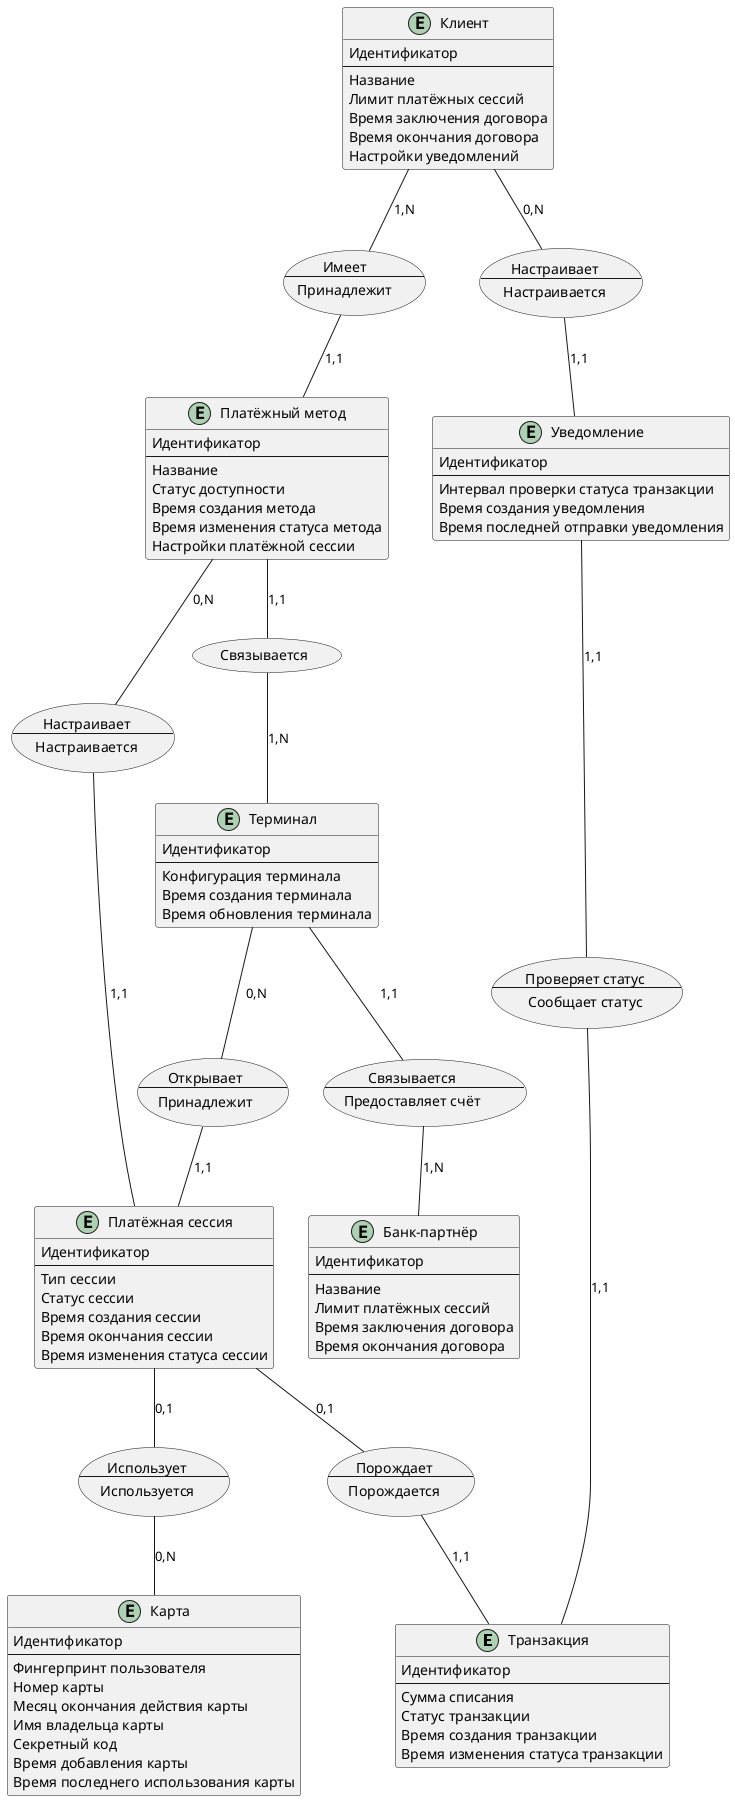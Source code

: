 @startuml
hide empty description

entity "Транзакция" as transaction {
    Идентификатор
    --
    Сумма списания
    Статус транзакции
    Время создания транзакции
    Время изменения статуса транзакции
}

entity "Платёжная сессия" as session {
    Идентификатор
    --
    Тип сессии
    Статус сессии
    Время создания сессии
    Время окончания сессии
    Время изменения статуса сессии
}

entity "Терминал" as terminal {
    Идентификатор
    --
    Конфигурация терминала
    Время создания терминала
    Время обновления терминала
}

entity "Карта" as card {
    Идентификатор
    --
    Фингерпринт пользователя
    Номер карты
    Месяц окончания действия карты
    Имя владельца карты
    Секретный код
    Время добавления карты
    Время последнего использования карты
}

entity "Банк-партнёр" as bank {
    Идентификатор
    --
    Название
    Лимит платёжных сессий
    Время заключения договора
    Время окончания договора
}

entity "Клиент" as client {
    Идентификатор
    --
    Название
    Лимит платёжных сессий
    Время заключения договора
    Время окончания договора
    Настройки уведомлений
}

entity "Платёжный метод" as method {
    Идентификатор
    --
    Название
    Статус доступности
    Время создания метода
    Время изменения статуса метода
    Настройки платёжной сессии
}

entity "Уведомление" as notif {
    Идентификатор
    --
    Интервал проверки статуса транзакции
    Время создания уведомления
    Время последней отправки уведомления
}


usecase opens [
Открывает
--
Принадлежит
]
usecase builds [
Порождает
--
Порождается
]
usecase uses [
Использует
--
Используется
]
usecase loans [
Связывается
--
Предоставляет счёт
]
usecase has [
Имеет
--
Принадлежит
]
usecase links [
Связывается
]
usecase configures1 [
Настраивает
--
Настраивается
]
usecase configures2 [
Настраивает
--
Настраивается
]
usecase checks [
Проверяет статус
--
Сообщает статус
]


terminal -- opens : 0,N
opens -- session : 1,1

session -- builds : 0,1
builds -- transaction : 1,1

session -- uses : 0,1
uses -- card : 0,N

terminal -- loans : 1,1
loans -- bank : 1,N

client -- has : 1,N
has -- method : 1,1

method -- links : 1,1
links -- terminal : 1,N

method -- configures1 : 0,N
configures1 -- session : 1,1

client -- configures2 : 0,N
configures2 -- notif : 1,1

notif -- checks : 1,1
checks -- transaction : 1,1

@enduml